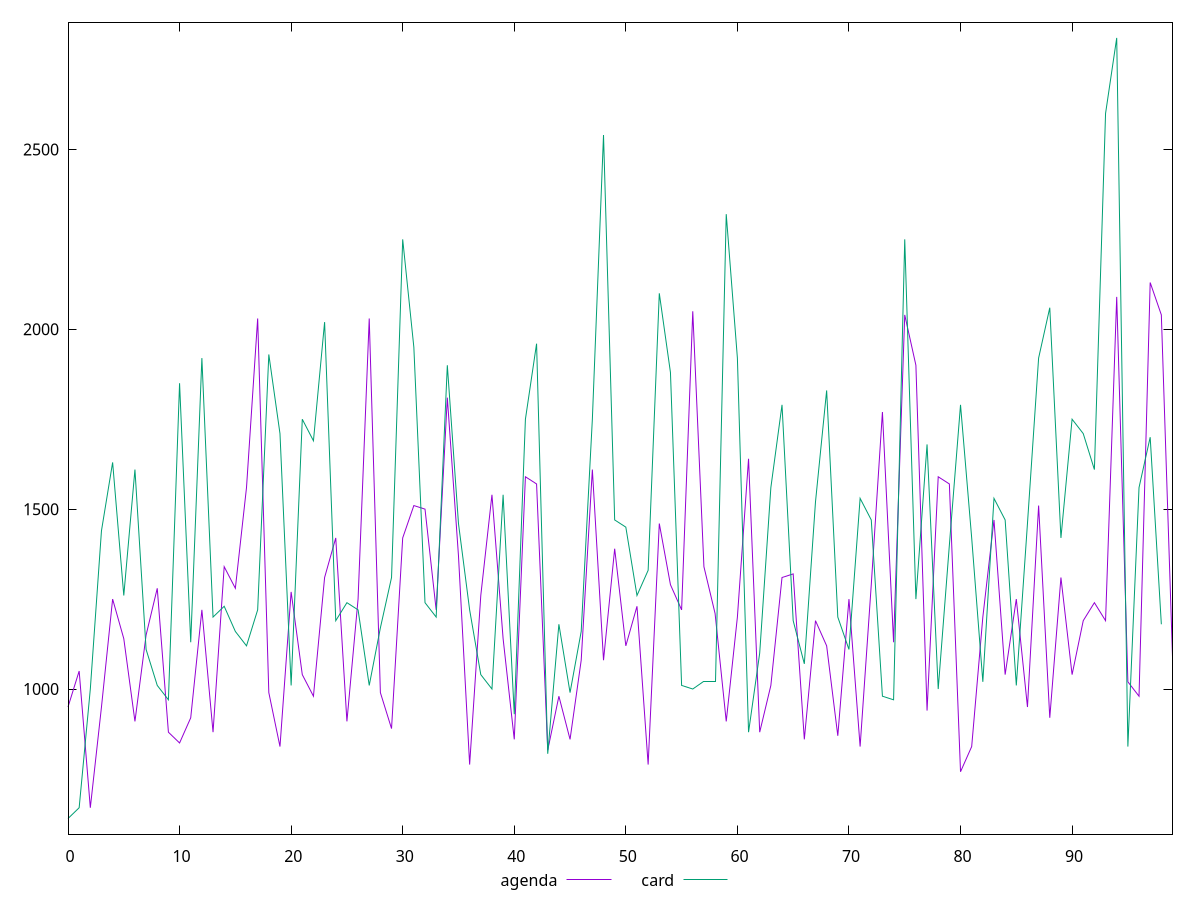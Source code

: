 reset

$agenda <<EOF
0 950
1 1050
2 670
3 950
4 1250
5 1140
6 910
7 1150
8 1280
9 880
10 850
11 920
12 1220
13 880
14 1340
15 1280
16 1560
17 2030
18 990
19 840
20 1270
21 1040
22 980
23 1310
24 1420
25 910
26 1250
27 2030
28 990
29 890
30 1420
31 1510
32 1500
33 1220
34 1810
35 1370
36 790
37 1260
38 1540
39 1140
40 860
41 1590
42 1570
43 830
44 980
45 860
46 1080
47 1610
48 1080
49 1390
50 1120
51 1230
52 790
53 1460
54 1290
55 1220
56 2050
57 1340
58 1210
59 910
60 1200
61 1640
62 880
63 1010
64 1310
65 1320
66 860
67 1190
68 1120
69 870
70 1250
71 840
72 1290
73 1770
74 1130
75 2040
76 1900
77 940
78 1590
79 1570
80 770
81 840
82 1200
83 1470
84 1040
85 1250
86 950
87 1510
88 920
89 1310
90 1040
91 1190
92 1240
93 1190
94 2090
95 1020
96 980
97 2130
98 2040
99 1090
EOF

$card <<EOF
0 640
1 670
2 1000
3 1440
4 1630
5 1260
6 1610
7 1110
8 1010
9 970
10 1850
11 1130
12 1920
13 1200
14 1230
15 1160
16 1120
17 1220
18 1930
19 1710
20 1010
21 1750
22 1690
23 2020
24 1190
25 1240
26 1220
27 1010
28 1170
29 1310
30 2250
31 1950
32 1240
33 1200
34 1900
35 1460
36 1220
37 1040
38 1000
39 1540
40 930
41 1750
42 1960
43 820
44 1180
45 990
46 1160
47 1750
48 2540
49 1470
50 1450
51 1260
52 1330
53 2100
54 1880
55 1010
56 1000
57 1020
58 1020
59 2320
60 1920
61 880
62 1100
63 1560
64 1790
65 1190
66 1070
67 1520
68 1830
69 1200
70 1110
71 1530
72 1470
73 980
74 970
75 2250
76 1250
77 1680
78 1000
79 1400
80 1790
81 1420
82 1020
83 1530
84 1470
85 1010
86 1460
87 1920
88 2060
89 1420
90 1750
91 1710
92 1610
93 2600
94 2810
95 840
96 1560
97 1700
98 1180
EOF

set key outside below
set xrange [0:99]
set yrange [596.6:2853.4]
set trange [596.6:2853.4]
set terminal svg size 640, 520 enhanced background rgb 'white'
set output "reports/report_00027_2021-02-24T12-40-31.850Z/uses-http2/comparison/line/1_vs_2.svg"

plot $agenda title "agenda" with line, \
     $card title "card" with line

reset
